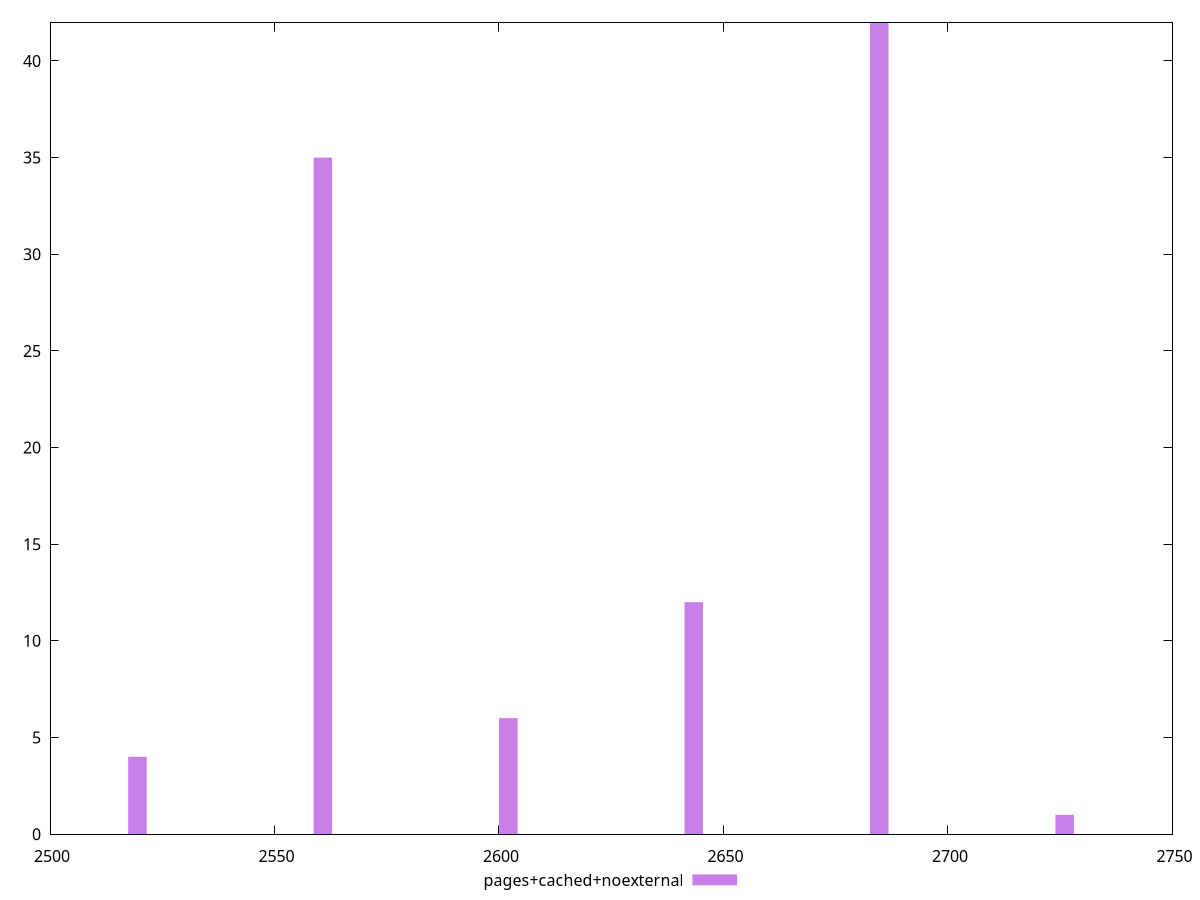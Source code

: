 $_pagesCachedNoexternal <<EOF
2560.775000415316 35
2684.683468177347 42
2519.4721778279722 4
2643.3806455900035 12
2602.07782300266 6
2725.986290764691 1
EOF
$_pagesCachedNoexternalNojs <<EOF
EOF
set key outside below
set terminal pngcairo
set output "report_00006_2020-11-02T20-21-41.718Z/speed-index/speed-index_pages+cached+noexternal_pages+cached+noexternal+nojs+hist.png"
set boxwidth 4.130282258734378
set style fill transparent solid 0.5 noborder
set yrange [0:42]
plot $_pagesCachedNoexternal title "pages+cached+noexternal" with boxes ,